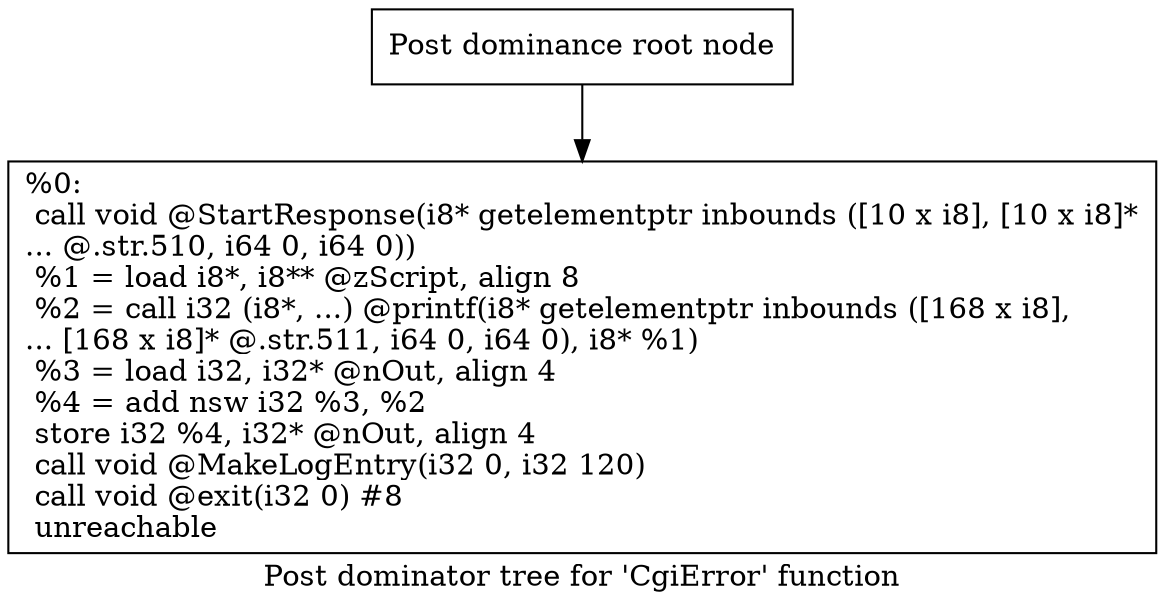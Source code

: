 digraph "Post dominator tree for 'CgiError' function" {
	label="Post dominator tree for 'CgiError' function";

	Node0x2712440 [shape=record,label="{Post dominance root node}"];
	Node0x2712440 -> Node0x26dc4c0;
	Node0x26dc4c0 [shape=record,label="{%0:\l  call void @StartResponse(i8* getelementptr inbounds ([10 x i8], [10 x i8]*\l... @.str.510, i64 0, i64 0))\l  %1 = load i8*, i8** @zScript, align 8\l  %2 = call i32 (i8*, ...) @printf(i8* getelementptr inbounds ([168 x i8],\l... [168 x i8]* @.str.511, i64 0, i64 0), i8* %1)\l  %3 = load i32, i32* @nOut, align 4\l  %4 = add nsw i32 %3, %2\l  store i32 %4, i32* @nOut, align 4\l  call void @MakeLogEntry(i32 0, i32 120)\l  call void @exit(i32 0) #8\l  unreachable\l}"];
}
